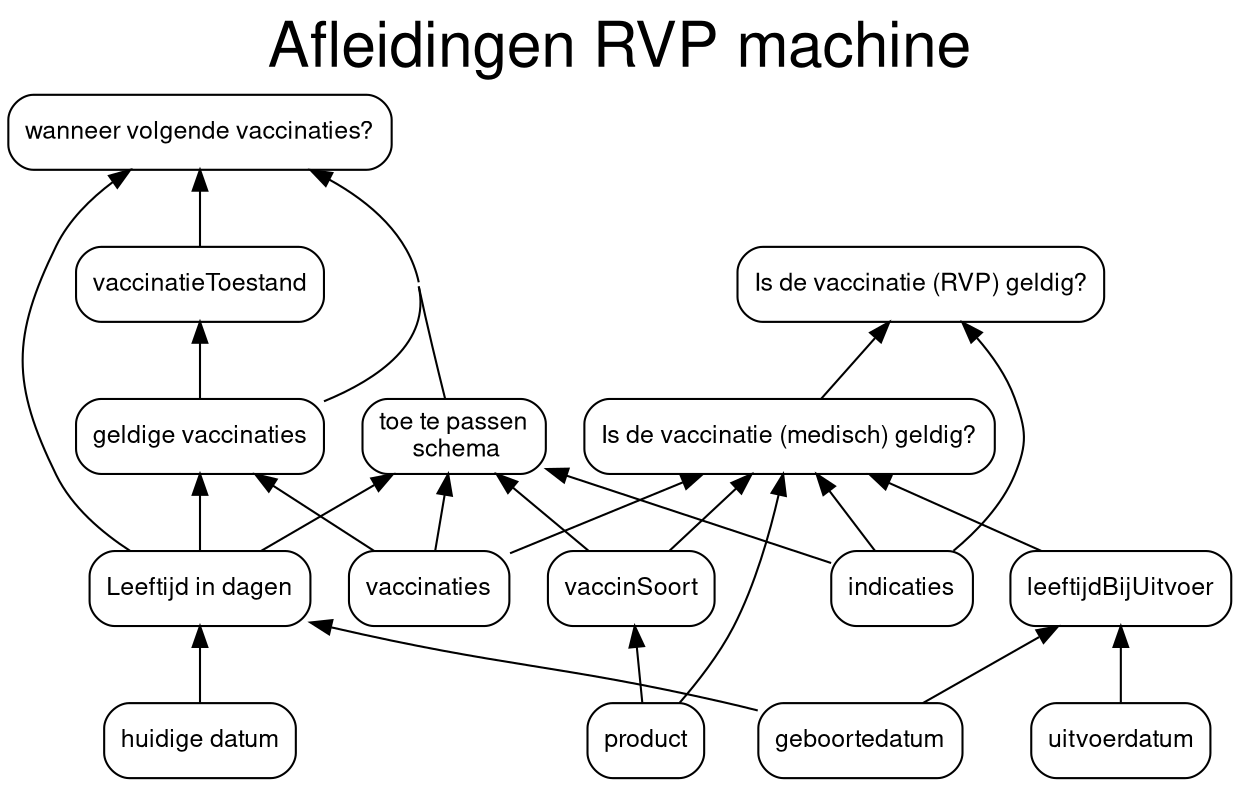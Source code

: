 digraph mygraph {
    rankdir = "BT";
    fontname = "Helvetica,Arial,sans-serif";
    concentrate = true;
    graph [charset = "UTF-8"; fontsize = 30; labelloc = "t"; label = "Afleidingen RVP machine"; layout = "dot"; splines = true; overlap = false; rankdir = "BT";];
    
    node [fontname = "Helvetica,Arial,sans-serif"; shape = Mrecord; fontsize = 12;];
    edge [fontname = "Helvetica,Arial,sans-serif";];
    
    leeftijd [label = "Leeftijd in dagen";];
    geboortedatum [label = "geboortedatum";];
    nu [label = "huidige datum";];
    geboortedatum -> leeftijd;
    nu -> leeftijd;
    geldige [label = "geldige vaccinaties";];
    schema [label = "toe te passen\n schema";];
    volgende [label = "wanneer volgende vaccinaties?";];
    leeftijd -> volgende;
    schema -> volgende;
    geldige -> volgende;
    indicaties -> schema;
    
    geldige -> vaccinatieToestand;
    leeftijd -> schema;
    
    
    vaccinSoort -> schema;
    vaccinaties -> geldige;
    leeftijd -> geldige;
    vaccinaties -> schema;
    
    isGeldig [label = "Is de vaccinatie (medisch) geldig?";];
    vaccinSoort -> isGeldig;
    leeftijdBijUitvoer -> isGeldig;
    uitvoerdatum -> leeftijdBijUitvoer;
    product -> isGeldig;
    product -> vaccinSoort;
    vaccinaties -> isGeldig;
    geboortedatum -> leeftijdBijUitvoer;
    indicaties -> isGeldig;
    isGeldigRVP [label = "Is de vaccinatie (RVP) geldig?";];
    isGeldig -> isGeldigRVP;
    indicaties -> isGeldigRVP;
    
    vaccinatieToestand -> volgende;
    
    
    
    
    
    
    
    // subgraph cluster_0 {
    // label = "hpa (hielprik algemeen)";
    // // hielprik algemeen
    // node [fontsize = 8;];
    // labelloc = t;
    // labeljust = c;
    
    // isTweedeHielprik [shape = box;];
    // hielprikType -> isTweedeHielprik;
    
    // isPrematuur [shape = box;];
    // "afnametermijn\nPrematuur" -> isPrematuur;
    // zwangerschapsduur -> isPrematuur;
    // geboortegewicht -> isPrematuur;
    
    // "status BT" [shape = box;];
    // bloedtransfusie -> "status BT";
    // bloedtransfusieMoment -> "status BT";
    // voldoendeTijdVerstrekenBT -> "status BT";
    // bloedtransfusieType -> "status BT";
    
    // isTevroegGeprikt [shape = box;];
    // geboorteMoment -> isTevroegGeprikt;
    // afnameMoment -> isTevroegGeprikt;
    
    // voldoendeTijdVerstrekenBT [shape = box;];
    //     afnameMoment -> voldoendeTijdVerstrekenBT;
    //     bloedtransfusieMoment -> voldoendeTijdVerstrekenBT;
    // }
    
    // ConclusieEA [shape = box;label = "ConclusieEA\n (specifiek per aandoening)";];
    // Actiecode2 -> ConclusieEA;
    
    // Actiecode2 [shape = box;label = "Actiecode2\n (specifiek per aandoening)";];
    // Actiecode1 -> Actiecode2;
    // "status BT" -> Actiecode2;
    // isTevroegGeprikt -> Actiecode2;
    // isTweedeHielprik -> Actiecode2;
    
    // // Interpretatie [shape = box;label = "Interpretatie\n (specifiek per aandoening)";];
    // // Actiecode1 -> Interpretatie;
    // Actiecode1 [shape = box;label = "Actiecode1\n (specifiek per aandoening)";];
    // isPrematuur -> Actiecode1 [style = dashed; arrowhead = open;];
    // isTweedeHielprik -> Actiecode1 [style = dashed; arrowhead = open;];
    // peildatum -> Actiecode1;
    // testresultaten -> Actiecode1;
    
    // testresultaten;
}